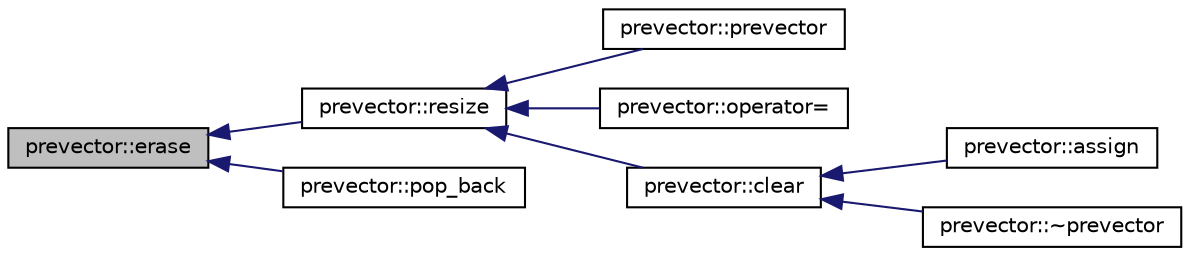 digraph "prevector::erase"
{
  edge [fontname="Helvetica",fontsize="10",labelfontname="Helvetica",labelfontsize="10"];
  node [fontname="Helvetica",fontsize="10",shape=record];
  rankdir="LR";
  Node266 [label="prevector::erase",height=0.2,width=0.4,color="black", fillcolor="grey75", style="filled", fontcolor="black"];
  Node266 -> Node267 [dir="back",color="midnightblue",fontsize="10",style="solid",fontname="Helvetica"];
  Node267 [label="prevector::resize",height=0.2,width=0.4,color="black", fillcolor="white", style="filled",URL="$classprevector.html#ad2d97a45e0d2872260e868a540d31860"];
  Node267 -> Node268 [dir="back",color="midnightblue",fontsize="10",style="solid",fontname="Helvetica"];
  Node268 [label="prevector::prevector",height=0.2,width=0.4,color="black", fillcolor="white", style="filled",URL="$classprevector.html#a0c428e879c43daac251d6fbbc2ab7b54"];
  Node267 -> Node269 [dir="back",color="midnightblue",fontsize="10",style="solid",fontname="Helvetica"];
  Node269 [label="prevector::operator=",height=0.2,width=0.4,color="black", fillcolor="white", style="filled",URL="$classprevector.html#a325af27672f21e7f2a01d8cdae7abba8"];
  Node267 -> Node270 [dir="back",color="midnightblue",fontsize="10",style="solid",fontname="Helvetica"];
  Node270 [label="prevector::clear",height=0.2,width=0.4,color="black", fillcolor="white", style="filled",URL="$classprevector.html#a412f07b8bf5485dabe2fe9d6d5dfe763"];
  Node270 -> Node271 [dir="back",color="midnightblue",fontsize="10",style="solid",fontname="Helvetica"];
  Node271 [label="prevector::assign",height=0.2,width=0.4,color="black", fillcolor="white", style="filled",URL="$classprevector.html#aecbf4de43de23c1b01a2e39bf974f14e"];
  Node270 -> Node272 [dir="back",color="midnightblue",fontsize="10",style="solid",fontname="Helvetica"];
  Node272 [label="prevector::~prevector",height=0.2,width=0.4,color="black", fillcolor="white", style="filled",URL="$classprevector.html#a507bc6d153e291d93c885162e3a3a8f7"];
  Node266 -> Node273 [dir="back",color="midnightblue",fontsize="10",style="solid",fontname="Helvetica"];
  Node273 [label="prevector::pop_back",height=0.2,width=0.4,color="black", fillcolor="white", style="filled",URL="$classprevector.html#a14e92ae67d4f110c66fe8c430f44a027"];
}
